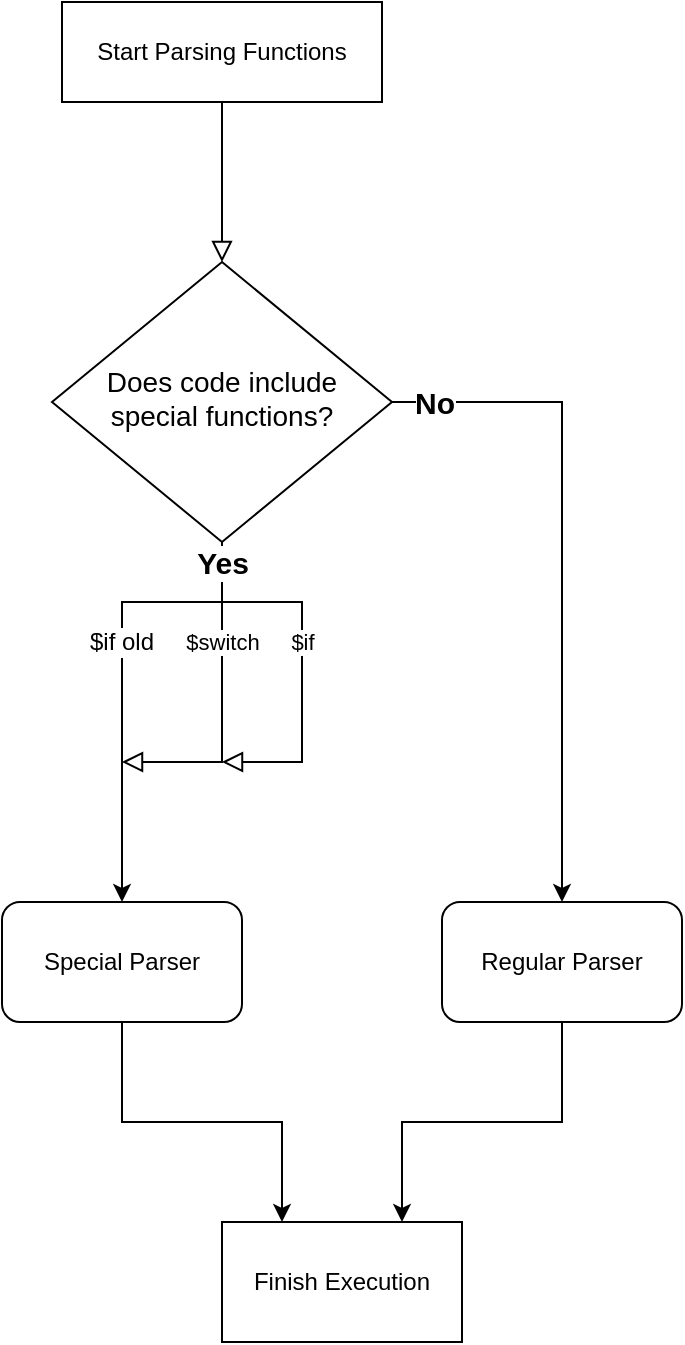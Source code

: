 <mxfile version="24.7.17">
  <diagram id="C5RBs43oDa-KdzZeNtuy" name="Page-1">
    <mxGraphModel dx="1591" dy="797" grid="1" gridSize="10" guides="1" tooltips="1" connect="1" arrows="1" fold="1" page="1" pageScale="1" pageWidth="827" pageHeight="1169" math="0" shadow="0">
      <root>
        <mxCell id="WIyWlLk6GJQsqaUBKTNV-0" />
        <mxCell id="WIyWlLk6GJQsqaUBKTNV-1" parent="WIyWlLk6GJQsqaUBKTNV-0" />
        <mxCell id="WIyWlLk6GJQsqaUBKTNV-2" value="" style="rounded=0;html=1;jettySize=auto;orthogonalLoop=1;fontSize=11;endArrow=block;endFill=0;endSize=8;strokeWidth=1;shadow=0;labelBackgroundColor=none;edgeStyle=orthogonalEdgeStyle;" parent="WIyWlLk6GJQsqaUBKTNV-1" source="WIyWlLk6GJQsqaUBKTNV-3" target="WIyWlLk6GJQsqaUBKTNV-6" edge="1">
          <mxGeometry relative="1" as="geometry">
            <Array as="points">
              <mxPoint x="420" y="100" />
              <mxPoint x="420" y="100" />
            </Array>
          </mxGeometry>
        </mxCell>
        <mxCell id="WIyWlLk6GJQsqaUBKTNV-3" value="Start Parsing Functions" style="rounded=0;whiteSpace=wrap;html=1;fontSize=12;glass=0;strokeWidth=1;shadow=0;" parent="WIyWlLk6GJQsqaUBKTNV-1" vertex="1">
          <mxGeometry x="340" y="30" width="160" height="50" as="geometry" />
        </mxCell>
        <mxCell id="WIyWlLk6GJQsqaUBKTNV-4" value="$switch" style="rounded=0;html=1;jettySize=auto;orthogonalLoop=1;fontSize=11;endArrow=block;endFill=0;endSize=8;strokeWidth=1;shadow=0;labelBackgroundColor=default;edgeStyle=orthogonalEdgeStyle;exitX=0.5;exitY=1;exitDx=0;exitDy=0;" parent="WIyWlLk6GJQsqaUBKTNV-1" source="WIyWlLk6GJQsqaUBKTNV-6" edge="1">
          <mxGeometry x="-0.375" relative="1" as="geometry">
            <mxPoint as="offset" />
            <mxPoint x="370" y="410" as="targetPoint" />
            <Array as="points">
              <mxPoint x="420" y="300" />
              <mxPoint x="420" y="410" />
            </Array>
          </mxGeometry>
        </mxCell>
        <mxCell id="h2vBWMk00Ah22nlbqx8R-10" value="" style="edgeStyle=orthogonalEdgeStyle;rounded=0;orthogonalLoop=1;jettySize=auto;html=1;" edge="1" parent="WIyWlLk6GJQsqaUBKTNV-1" source="WIyWlLk6GJQsqaUBKTNV-6" target="h2vBWMk00Ah22nlbqx8R-9">
          <mxGeometry relative="1" as="geometry" />
        </mxCell>
        <mxCell id="h2vBWMk00Ah22nlbqx8R-15" style="edgeStyle=orthogonalEdgeStyle;rounded=0;orthogonalLoop=1;jettySize=auto;html=1;entryX=0.5;entryY=0;entryDx=0;entryDy=0;" edge="1" parent="WIyWlLk6GJQsqaUBKTNV-1" source="WIyWlLk6GJQsqaUBKTNV-6" target="h2vBWMk00Ah22nlbqx8R-1">
          <mxGeometry relative="1" as="geometry">
            <Array as="points">
              <mxPoint x="420" y="330" />
              <mxPoint x="370" y="330" />
            </Array>
          </mxGeometry>
        </mxCell>
        <mxCell id="WIyWlLk6GJQsqaUBKTNV-6" value="&lt;font style=&quot;font-size: 14px;&quot;&gt;Does code include special functions?&lt;/font&gt;" style="rhombus;whiteSpace=wrap;html=1;shadow=0;fontFamily=Helvetica;fontSize=12;align=center;strokeWidth=1;spacing=6;spacingTop=-4;rounded=0;" parent="WIyWlLk6GJQsqaUBKTNV-1" vertex="1">
          <mxGeometry x="335" y="160" width="170" height="140" as="geometry" />
        </mxCell>
        <mxCell id="h2vBWMk00Ah22nlbqx8R-12" style="edgeStyle=orthogonalEdgeStyle;rounded=0;orthogonalLoop=1;jettySize=auto;html=1;entryX=0.25;entryY=0;entryDx=0;entryDy=0;" edge="1" parent="WIyWlLk6GJQsqaUBKTNV-1" source="h2vBWMk00Ah22nlbqx8R-1" target="h2vBWMk00Ah22nlbqx8R-11">
          <mxGeometry relative="1" as="geometry" />
        </mxCell>
        <mxCell id="h2vBWMk00Ah22nlbqx8R-1" value="Special Parser" style="rounded=1;whiteSpace=wrap;html=1;" vertex="1" parent="WIyWlLk6GJQsqaUBKTNV-1">
          <mxGeometry x="310" y="480" width="120" height="60" as="geometry" />
        </mxCell>
        <mxCell id="h2vBWMk00Ah22nlbqx8R-7" value="$if" style="rounded=0;html=1;jettySize=auto;orthogonalLoop=1;fontSize=11;endArrow=block;endFill=0;endSize=8;strokeWidth=1;shadow=0;labelBackgroundColor=default;edgeStyle=orthogonalEdgeStyle;" edge="1" parent="WIyWlLk6GJQsqaUBKTNV-1">
          <mxGeometry x="-0.25" relative="1" as="geometry">
            <mxPoint as="offset" />
            <mxPoint x="420" y="330" as="sourcePoint" />
            <mxPoint x="420" y="410" as="targetPoint" />
            <Array as="points">
              <mxPoint x="460" y="330" />
            </Array>
          </mxGeometry>
        </mxCell>
        <mxCell id="h2vBWMk00Ah22nlbqx8R-5" value="No" style="text;strokeColor=none;fillColor=none;html=1;fontSize=15;fontStyle=1;verticalAlign=middle;align=center;labelBackgroundColor=default;" vertex="1" parent="WIyWlLk6GJQsqaUBKTNV-1">
          <mxGeometry x="512.5" y="220" width="27.5" height="20" as="geometry" />
        </mxCell>
        <mxCell id="h2vBWMk00Ah22nlbqx8R-13" style="edgeStyle=orthogonalEdgeStyle;rounded=0;orthogonalLoop=1;jettySize=auto;html=1;entryX=0.75;entryY=0;entryDx=0;entryDy=0;" edge="1" parent="WIyWlLk6GJQsqaUBKTNV-1" source="h2vBWMk00Ah22nlbqx8R-9" target="h2vBWMk00Ah22nlbqx8R-11">
          <mxGeometry relative="1" as="geometry" />
        </mxCell>
        <mxCell id="h2vBWMk00Ah22nlbqx8R-9" value="Regular Parser" style="rounded=1;whiteSpace=wrap;html=1;" vertex="1" parent="WIyWlLk6GJQsqaUBKTNV-1">
          <mxGeometry x="530" y="480" width="120" height="60" as="geometry" />
        </mxCell>
        <mxCell id="h2vBWMk00Ah22nlbqx8R-11" value="Finish Execution" style="rounded=0;whiteSpace=wrap;html=1;" vertex="1" parent="WIyWlLk6GJQsqaUBKTNV-1">
          <mxGeometry x="420" y="640" width="120" height="60" as="geometry" />
        </mxCell>
        <mxCell id="h2vBWMk00Ah22nlbqx8R-14" value="Yes" style="text;strokeColor=none;fillColor=none;html=1;fontSize=15;fontStyle=1;verticalAlign=middle;align=center;labelBackgroundColor=default;" vertex="1" parent="WIyWlLk6GJQsqaUBKTNV-1">
          <mxGeometry x="406.25" y="300" width="27.5" height="20" as="geometry" />
        </mxCell>
        <mxCell id="h2vBWMk00Ah22nlbqx8R-16" value="$if old" style="text;html=1;align=center;verticalAlign=middle;whiteSpace=wrap;rounded=0;labelBackgroundColor=default;" vertex="1" parent="WIyWlLk6GJQsqaUBKTNV-1">
          <mxGeometry x="350" y="340" width="40" height="20" as="geometry" />
        </mxCell>
      </root>
    </mxGraphModel>
  </diagram>
</mxfile>
